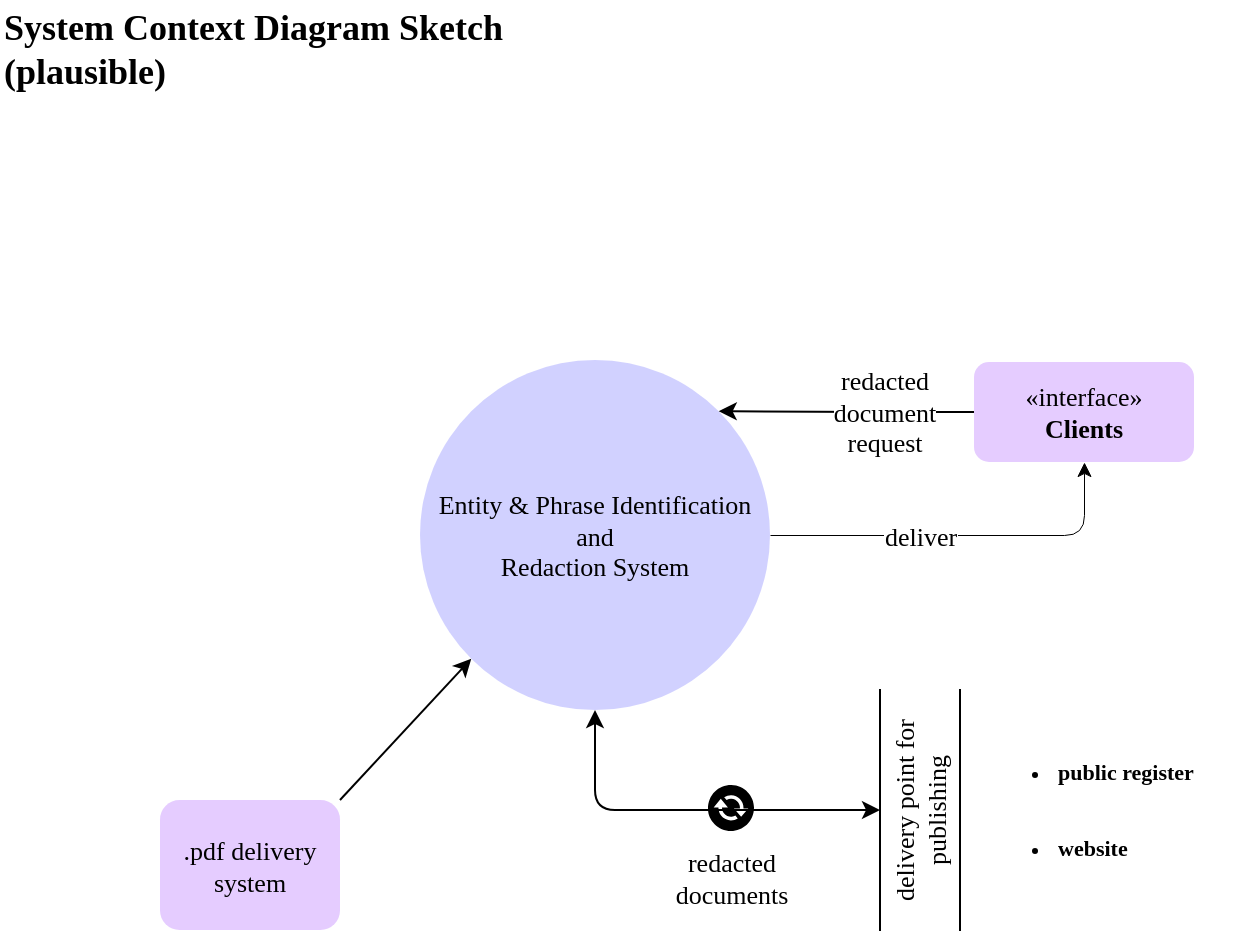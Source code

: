<mxfile version="22.1.2" type="device" pages="4">
  <diagram id="KTF9QBrRctu0VxLxz5ek" name="context">
    <mxGraphModel dx="1098" dy="699" grid="1" gridSize="10" guides="1" tooltips="1" connect="1" arrows="1" fold="1" page="1" pageScale="1" pageWidth="827" pageHeight="1169" math="0" shadow="0">
      <root>
        <mxCell id="0" />
        <mxCell id="1" parent="0" />
        <mxCell id="zKZKzI_gEkbjiFkiiNMI-8" style="edgeStyle=orthogonalEdgeStyle;rounded=1;orthogonalLoop=1;jettySize=auto;html=1;entryX=0.5;entryY=1;entryDx=0;entryDy=0;strokeWidth=0.5;fontFamily=EB Garamond;fontSize=13;" parent="1" source="zKZKzI_gEkbjiFkiiNMI-1" target="zKZKzI_gEkbjiFkiiNMI-3" edge="1">
          <mxGeometry relative="1" as="geometry" />
        </mxCell>
        <mxCell id="zKZKzI_gEkbjiFkiiNMI-12" value="deliver" style="edgeLabel;html=1;align=center;verticalAlign=middle;resizable=0;points=[];fontFamily=EB Garamond;fontSize=13;" parent="zKZKzI_gEkbjiFkiiNMI-8" vertex="1" connectable="0">
          <mxGeometry x="-0.225" y="1" relative="1" as="geometry">
            <mxPoint y="1" as="offset" />
          </mxGeometry>
        </mxCell>
        <mxCell id="zKZKzI_gEkbjiFkiiNMI-17" style="edgeStyle=orthogonalEdgeStyle;rounded=1;orthogonalLoop=1;jettySize=auto;html=1;entryX=0.5;entryY=1;entryDx=0;entryDy=0;exitX=0.5;exitY=1;exitDx=0;exitDy=0;startArrow=classic;startFill=1;fontFamily=EB Garamond;fontSize=13;" parent="1" source="zKZKzI_gEkbjiFkiiNMI-1" target="zKZKzI_gEkbjiFkiiNMI-16" edge="1">
          <mxGeometry relative="1" as="geometry">
            <Array as="points">
              <mxPoint x="378" y="445" />
            </Array>
          </mxGeometry>
        </mxCell>
        <mxCell id="zKZKzI_gEkbjiFkiiNMI-1" value="Entity &amp; Phrase Identification and&#xa; Redaction System" style="ellipse;aspect=fixed;strokeWidth=2;whiteSpace=wrap;fontFamily=EB Garamond;fontSize=13;labelBackgroundColor=none;fillColor=#6666FF;opacity=30;strokeColor=none;" parent="1" vertex="1">
          <mxGeometry x="290" y="220" width="175" height="175" as="geometry" />
        </mxCell>
        <mxCell id="zKZKzI_gEkbjiFkiiNMI-10" style="rounded=0;orthogonalLoop=1;jettySize=auto;html=1;entryX=0;entryY=1;entryDx=0;entryDy=0;exitX=1;exitY=0;exitDx=0;exitDy=0;fontFamily=EB Garamond;fontSize=13;" parent="1" source="zKZKzI_gEkbjiFkiiNMI-2" target="zKZKzI_gEkbjiFkiiNMI-1" edge="1">
          <mxGeometry relative="1" as="geometry" />
        </mxCell>
        <mxCell id="zKZKzI_gEkbjiFkiiNMI-2" value=".pdf delivery system" style="rounded=1;whiteSpace=wrap;html=1;fontFamily=EB Garamond;fontSize=13;fillColor=#7F00FF;opacity=20;strokeColor=none;" parent="1" vertex="1">
          <mxGeometry x="160" y="440" width="90" height="65" as="geometry" />
        </mxCell>
        <mxCell id="zKZKzI_gEkbjiFkiiNMI-9" style="edgeStyle=orthogonalEdgeStyle;rounded=0;orthogonalLoop=1;jettySize=auto;html=1;entryX=1;entryY=0;entryDx=0;entryDy=0;exitX=0;exitY=0.5;exitDx=0;exitDy=0;fontFamily=EB Garamond;fontSize=13;" parent="1" source="zKZKzI_gEkbjiFkiiNMI-3" target="zKZKzI_gEkbjiFkiiNMI-1" edge="1">
          <mxGeometry relative="1" as="geometry" />
        </mxCell>
        <mxCell id="zKZKzI_gEkbjiFkiiNMI-11" value="redacted&lt;br style=&quot;font-size: 13px;&quot;&gt;document &lt;br style=&quot;font-size: 13px;&quot;&gt;request" style="edgeLabel;html=1;align=center;verticalAlign=middle;resizable=0;points=[];fontFamily=EB Garamond;fontSize=13;" parent="zKZKzI_gEkbjiFkiiNMI-9" vertex="1" connectable="0">
          <mxGeometry x="-0.203" relative="1" as="geometry">
            <mxPoint x="6" as="offset" />
          </mxGeometry>
        </mxCell>
        <mxCell id="zKZKzI_gEkbjiFkiiNMI-3" value="«interface»&lt;br style=&quot;font-size: 13px;&quot;&gt;&lt;b style=&quot;font-size: 13px;&quot;&gt;Clients&lt;/b&gt;" style="html=1;whiteSpace=wrap;rounded=1;fontFamily=EB Garamond;fontSize=13;fillColor=#7F00FF;opacity=20;strokeColor=none;" parent="1" vertex="1">
          <mxGeometry x="567" y="221" width="110" height="50" as="geometry" />
        </mxCell>
        <mxCell id="zKZKzI_gEkbjiFkiiNMI-16" value="delivery point for publishing" style="shape=partialRectangle;whiteSpace=wrap;html=1;left=0;right=0;fillColor=none;direction=south;horizontal=0;fontFamily=EB Garamond;fontSize=13;" parent="1" vertex="1">
          <mxGeometry x="520" y="385" width="40" height="120" as="geometry" />
        </mxCell>
        <mxCell id="zKZKzI_gEkbjiFkiiNMI-19" value="" style="sketch=0;pointerEvents=1;shadow=0;dashed=0;html=1;strokeColor=none;fillColor=#000000;labelPosition=center;verticalLabelPosition=bottom;verticalAlign=top;outlineConnect=0;align=center;shape=mxgraph.office.communications.exchange_active_sync;rotation=0;fontFamily=EB Garamond;fontSize=13;" parent="1" vertex="1">
          <mxGeometry x="434" y="432.5" width="23" height="23" as="geometry" />
        </mxCell>
        <mxCell id="zKZKzI_gEkbjiFkiiNMI-23" value="redacted&lt;br style=&quot;font-size: 13px;&quot;&gt;documents" style="text;html=1;strokeColor=none;fillColor=none;align=center;verticalAlign=middle;whiteSpace=wrap;rounded=0;fontFamily=EB Garamond;fontSize=13;" parent="1" vertex="1">
          <mxGeometry x="415.5" y="464" width="60" height="30" as="geometry" />
        </mxCell>
        <mxCell id="zKZKzI_gEkbjiFkiiNMI-24" value="&lt;ul&gt;&lt;li&gt;public register&lt;/li&gt;&lt;/ul&gt;" style="text;html=1;strokeColor=none;fillColor=none;align=left;verticalAlign=middle;whiteSpace=wrap;rounded=0;fontSize=11;fontFamily=EB Garamond;fontStyle=1;rotation=0;" parent="1" vertex="1">
          <mxGeometry x="567" y="411" width="135" height="30" as="geometry" />
        </mxCell>
        <mxCell id="zKZKzI_gEkbjiFkiiNMI-25" value="&lt;ul&gt;&lt;li&gt;website&lt;/li&gt;&lt;/ul&gt;" style="text;html=1;strokeColor=none;fillColor=none;align=left;verticalAlign=middle;whiteSpace=wrap;rounded=0;fontSize=11;fontFamily=EB Garamond;fontStyle=1;rotation=0;" parent="1" vertex="1">
          <mxGeometry x="567" y="453" width="135" height="21" as="geometry" />
        </mxCell>
        <mxCell id="RBgD9KUFgBi_9p50HB7M-1" value="System Context Diagram Sketch (plausible)" style="text;html=1;strokeColor=none;fillColor=none;align=left;verticalAlign=middle;whiteSpace=wrap;rounded=0;fontFamily=Palatino;fontSource=https%3A%2F%2Ffonts.googleapis.com%2Fcss%3Ffamily%3DPalatino;fontSize=18;fontStyle=1" parent="1" vertex="1">
          <mxGeometry x="80" y="40" width="280" height="50" as="geometry" />
        </mxCell>
      </root>
    </mxGraphModel>
  </diagram>
  <diagram name="deployment goal: operations" id="rUDSr9jZOlhnyCmVF_k-">
    <mxGraphModel dx="2196" dy="1398" grid="1" gridSize="10" guides="1" tooltips="1" connect="1" arrows="1" fold="1" page="1" pageScale="1" pageWidth="827" pageHeight="1169" math="0" shadow="0">
      <root>
        <mxCell id="0" />
        <mxCell id="1" parent="0" />
        <mxCell id="WBhWy_cotAbR0cL8tBvL-1" value="scan bucket" style="rounded=1;absoluteArcSize=1;arcSize=14;whiteSpace=wrap;strokeWidth=2;strokeColor=#7F00FF;opacity=70;fontFamily=Asap;fontSource=https%3A%2F%2Ffonts.googleapis.com%2Fcss%3Ffamily%3DAsap;" parent="1" vertex="1">
          <mxGeometry x="303" y="218" width="101" height="34" as="geometry" />
        </mxCell>
        <mxCell id="WBhWy_cotAbR0cL8tBvL-2" value="identify &amp; redact" style="rounded=1;absoluteArcSize=1;arcSize=14;whiteSpace=wrap;strokeWidth=2;strokeColor=#7F00FF;opacity=70;fontFamily=Asap;fontSource=https%3A%2F%2Ffonts.googleapis.com%2Fcss%3Ffamily%3DAsap;" parent="1" vertex="1">
          <mxGeometry x="284" y="312" width="139" height="34" as="geometry" />
        </mxCell>
        <mxCell id="WBhWy_cotAbR0cL8tBvL-3" value="notify Success" style="rounded=1;absoluteArcSize=1;arcSize=14;whiteSpace=wrap;strokeWidth=2;strokeColor=#7F00FF;opacity=70;fontFamily=Asap;fontSource=https%3A%2F%2Ffonts.googleapis.com%2Fcss%3Ffamily%3DAsap;" parent="1" vertex="1">
          <mxGeometry x="219" y="405" width="116" height="34" as="geometry" />
        </mxCell>
        <mxCell id="WBhWy_cotAbR0cL8tBvL-4" value="notify Failure" style="rounded=1;absoluteArcSize=1;arcSize=14;whiteSpace=wrap;strokeWidth=2;strokeColor=#7F00FF;opacity=70;fontFamily=Asap;fontSource=https%3A%2F%2Ffonts.googleapis.com%2Fcss%3Ffamily%3DAsap;" parent="1" vertex="1">
          <mxGeometry x="442" y="405" width="112" height="34" as="geometry" />
        </mxCell>
        <mxCell id="WBhWy_cotAbR0cL8tBvL-6" value="" style="ellipse;shape=endState;fillColor=strokeColor;strokeColor=#7F00FF;opacity=70;fontFamily=Asap;fontSource=https%3A%2F%2Ffonts.googleapis.com%2Fcss%3Ffamily%3DAsap;" parent="1" vertex="1">
          <mxGeometry x="352" y="489" width="14" height="14" as="geometry" />
        </mxCell>
        <mxCell id="WBhWy_cotAbR0cL8tBvL-7" value="" style="curved=1;startArrow=none;;entryX=0.502;entryY=0;rounded=0;strokeColor=#7F00FF;opacity=70;fontFamily=Asap;fontSource=https%3A%2F%2Ffonts.googleapis.com%2Fcss%3Ffamily%3DAsap;" parent="1" source="WBhWy_cotAbR0cL8tBvL-15" target="WBhWy_cotAbR0cL8tBvL-1" edge="1">
          <mxGeometry relative="1" as="geometry">
            <Array as="points" />
            <mxPoint x="354" y="168" as="sourcePoint" />
          </mxGeometry>
        </mxCell>
        <mxCell id="WBhWy_cotAbR0cL8tBvL-8" value="" style="curved=1;startArrow=none;;exitX=0.502;exitY=1;entryX=0.502;entryY=0;rounded=0;strokeColor=#7F00FF;opacity=70;fontFamily=Asap;fontSource=https%3A%2F%2Ffonts.googleapis.com%2Fcss%3Ffamily%3DAsap;" parent="1" source="WBhWy_cotAbR0cL8tBvL-1" target="WBhWy_cotAbR0cL8tBvL-2" edge="1">
          <mxGeometry relative="1" as="geometry">
            <Array as="points" />
          </mxGeometry>
        </mxCell>
        <mxCell id="WBhWy_cotAbR0cL8tBvL-16" value="raw&lt;br&gt;documents" style="edgeLabel;html=1;align=center;verticalAlign=middle;resizable=0;points=[];fontFamily=Asap;fontSource=https%3A%2F%2Ffonts.googleapis.com%2Fcss%3Ffamily%3DAsap;" parent="WBhWy_cotAbR0cL8tBvL-8" vertex="1" connectable="0">
          <mxGeometry x="-0.16" relative="1" as="geometry">
            <mxPoint as="offset" />
          </mxGeometry>
        </mxCell>
        <mxCell id="WBhWy_cotAbR0cL8tBvL-9" value="empty bucket" style="curved=1;startArrow=none;;exitX=0.004;exitY=0.904;entryX=0.278;entryY=0;rounded=0;strokeColor=#7F00FF;opacity=70;fontFamily=Asap;fontSource=https%3A%2F%2Ffonts.googleapis.com%2Fcss%3Ffamily%3DAsap;" parent="1" source="WBhWy_cotAbR0cL8tBvL-1" target="WBhWy_cotAbR0cL8tBvL-3" edge="1">
          <mxGeometry relative="1" as="geometry">
            <Array as="points">
              <mxPoint x="200" y="277" />
              <mxPoint x="200" y="371" />
            </Array>
          </mxGeometry>
        </mxCell>
        <mxCell id="WBhWy_cotAbR0cL8tBvL-10" value="catch" style="curved=1;startArrow=none;;exitX=1.0;exitY=1;entryX=0.44;entryY=0;rounded=0;strokeColor=#7F00FF;opacity=70;fontFamily=Asap;fontSource=https%3A%2F%2Ffonts.googleapis.com%2Fcss%3Ffamily%3DAsap;" parent="1" source="WBhWy_cotAbR0cL8tBvL-1" target="WBhWy_cotAbR0cL8tBvL-4" edge="1">
          <mxGeometry relative="1" as="geometry">
            <Array as="points">
              <mxPoint x="478" y="277" />
              <mxPoint x="478" y="371" />
            </Array>
          </mxGeometry>
        </mxCell>
        <mxCell id="WBhWy_cotAbR0cL8tBvL-11" value="catch" style="curved=1;startArrow=none;;exitX=0.891;exitY=1;entryX=0.558;entryY=0;rounded=0;strokeColor=#7F00FF;opacity=70;fontFamily=Asap;fontSource=https%3A%2F%2Ffonts.googleapis.com%2Fcss%3Ffamily%3DAsap;" parent="1" source="WBhWy_cotAbR0cL8tBvL-2" target="WBhWy_cotAbR0cL8tBvL-4" edge="1">
          <mxGeometry relative="1" as="geometry">
            <Array as="points">
              <mxPoint x="518" y="371" />
            </Array>
          </mxGeometry>
        </mxCell>
        <mxCell id="WBhWy_cotAbR0cL8tBvL-12" value="" style="curved=1;startArrow=none;;exitX=0.502;exitY=1;entryX=0.717;entryY=0;rounded=0;strokeColor=#7F00FF;opacity=70;fontFamily=Asap;fontSource=https%3A%2F%2Ffonts.googleapis.com%2Fcss%3Ffamily%3DAsap;" parent="1" source="WBhWy_cotAbR0cL8tBvL-2" target="WBhWy_cotAbR0cL8tBvL-3" edge="1">
          <mxGeometry relative="1" as="geometry">
            <Array as="points">
              <mxPoint x="354" y="371" />
            </Array>
          </mxGeometry>
        </mxCell>
        <mxCell id="WBhWy_cotAbR0cL8tBvL-13" value="" style="curved=1;startArrow=none;;exitX=0.497;exitY=1;entryX=-0.016;entryY=0.305;rounded=0;strokeColor=#7F00FF;opacity=70;fontFamily=Asap;fontSource=https%3A%2F%2Ffonts.googleapis.com%2Fcss%3Ffamily%3DAsap;" parent="1" source="WBhWy_cotAbR0cL8tBvL-3" target="WBhWy_cotAbR0cL8tBvL-6" edge="1">
          <mxGeometry relative="1" as="geometry">
            <Array as="points">
              <mxPoint x="277" y="464" />
            </Array>
          </mxGeometry>
        </mxCell>
        <mxCell id="WBhWy_cotAbR0cL8tBvL-14" value="" style="curved=1;startArrow=none;;exitX=0.499;exitY=1;entryX=0.984;entryY=0.385;rounded=0;strokeColor=#7F00FF;opacity=70;fontFamily=Asap;fontSource=https%3A%2F%2Ffonts.googleapis.com%2Fcss%3Ffamily%3DAsap;" parent="1" source="WBhWy_cotAbR0cL8tBvL-4" target="WBhWy_cotAbR0cL8tBvL-6" edge="1">
          <mxGeometry relative="1" as="geometry">
            <Array as="points">
              <mxPoint x="498" y="464" />
            </Array>
          </mxGeometry>
        </mxCell>
        <mxCell id="WBhWy_cotAbR0cL8tBvL-15" value="" style="sketch=0;points=[[0,0,0],[0.25,0,0],[0.5,0,0],[0.75,0,0],[1,0,0],[0,1,0],[0.25,1,0],[0.5,1,0],[0.75,1,0],[1,1,0],[0,0.25,0],[0,0.5,0],[0,0.75,0],[1,0.25,0],[1,0.5,0],[1,0.75,0]];outlineConnect=0;fontColor=#232F3E;fillColor=#7F00FF;strokeColor=#FFFFFF;dashed=0;verticalLabelPosition=bottom;verticalAlign=top;align=center;html=1;fontSize=12;fontStyle=0;aspect=fixed;shape=mxgraph.aws4.resourceIcon;resIcon=mxgraph.aws4.eventbridge;rotation=0;opacity=70;fontFamily=Asap;fontSource=https%3A%2F%2Ffonts.googleapis.com%2Fcss%3Ffamily%3DAsap;" parent="1" vertex="1">
          <mxGeometry x="336" y="130" width="35" height="35" as="geometry" />
        </mxCell>
        <mxCell id="WBhWy_cotAbR0cL8tBvL-17" value="start" style="rounded=1;absoluteArcSize=1;arcSize=14;whiteSpace=wrap;strokeWidth=2;fillColor=#000000;strokeColor=none;opacity=85;fontColor=#FFFFFF;fontFamily=Asap;fontSource=https%3A%2F%2Ffonts.googleapis.com%2Fcss%3Ffamily%3DAsap;" parent="1" vertex="1">
          <mxGeometry x="130" y="706" width="49" height="34" as="geometry" />
        </mxCell>
        <mxCell id="WBhWy_cotAbR0cL8tBvL-18" value="identify &amp; redact" style="rounded=1;absoluteArcSize=1;arcSize=14;whiteSpace=wrap;strokeWidth=2;strokeColor=none;fillColor=#000000;opacity=85;fontColor=#FFFFFF;rotation=0;fontFamily=Asap;fontSource=https%3A%2F%2Ffonts.googleapis.com%2Fcss%3Ffamily%3DAsap;" parent="1" vertex="1">
          <mxGeometry x="318" y="656" width="75" height="40" as="geometry" />
        </mxCell>
        <mxCell id="WBhWy_cotAbR0cL8tBvL-23" value="raw&#xa;documents" style="curved=1;startArrow=none;endArrow=block;exitX=1.009;exitY=0.091;entryX=0.006;entryY=0.5;rounded=0;strokeColor=#000000;fontFamily=Asap;fontSource=https%3A%2F%2Ffonts.googleapis.com%2Fcss%3Ffamily%3DAsap;" parent="1" source="WBhWy_cotAbR0cL8tBvL-17" target="WBhWy_cotAbR0cL8tBvL-18" edge="1">
          <mxGeometry relative="1" as="geometry">
            <Array as="points">
              <mxPoint x="244" y="673" />
            </Array>
          </mxGeometry>
        </mxCell>
        <mxCell id="WBhWy_cotAbR0cL8tBvL-24" value="raw&#xa;documents" style="curved=1;startArrow=none;endArrow=block;exitX=1.009;exitY=0.909;entryX=-0.003;entryY=0.5;rounded=0;strokeColor=#000000;fontFamily=Asap;fontSource=https%3A%2F%2Ffonts.googleapis.com%2Fcss%3Ffamily%3DAsap;" parent="1" source="WBhWy_cotAbR0cL8tBvL-17" edge="1">
          <mxGeometry relative="1" as="geometry">
            <Array as="points">
              <mxPoint x="244" y="773" />
            </Array>
            <mxPoint x="308" y="773" as="targetPoint" />
          </mxGeometry>
        </mxCell>
        <mxCell id="WBhWy_cotAbR0cL8tBvL-25" value="scores" style="curved=1;startArrow=none;endArrow=block;exitX=0.961;exitY=0;rounded=0;strokeColor=#000000;fontFamily=Asap;fontSource=https%3A%2F%2Ffonts.googleapis.com%2Fcss%3Ffamily%3DAsap;" parent="1" source="WBhWy_cotAbR0cL8tBvL-18" edge="1" target="WBhWy_cotAbR0cL8tBvL-30">
          <mxGeometry x="-0.035" y="-6" relative="1" as="geometry">
            <Array as="points">
              <mxPoint x="420" y="640" />
              <mxPoint x="451" y="623" />
            </Array>
            <mxPoint x="501" y="623" as="targetPoint" />
            <mxPoint as="offset" />
          </mxGeometry>
        </mxCell>
        <mxCell id="WBhWy_cotAbR0cL8tBvL-26" value="" style="curved=1;startArrow=none;endArrow=block;exitX=0.961;exitY=1;rounded=0;strokeColor=#000000;fontFamily=Asap;fontSource=https%3A%2F%2Ffonts.googleapis.com%2Fcss%3Ffamily%3DAsap;" parent="1" source="WBhWy_cotAbR0cL8tBvL-18" target="WBhWy_cotAbR0cL8tBvL-30" edge="1">
          <mxGeometry relative="1" as="geometry">
            <Array as="points">
              <mxPoint x="451" y="723" />
            </Array>
            <mxPoint x="480" y="724" as="targetPoint" />
          </mxGeometry>
        </mxCell>
        <mxCell id="H8vBxAa7485W7KMSUG5W-1" value="redacted &lt;br&gt;documents" style="edgeLabel;html=1;align=center;verticalAlign=middle;resizable=0;points=[];fontFamily=Asap;fontSource=https%3A%2F%2Ffonts.googleapis.com%2Fcss%3Ffamily%3DAsap;" vertex="1" connectable="0" parent="WBhWy_cotAbR0cL8tBvL-26">
          <mxGeometry x="0.235" y="10" relative="1" as="geometry">
            <mxPoint x="-10" y="2" as="offset" />
          </mxGeometry>
        </mxCell>
        <mxCell id="WBhWy_cotAbR0cL8tBvL-28" value="raw documents &lt;br&gt;bucket" style="sketch=0;outlineConnect=0;fontColor=#232F3E;gradientColor=none;fillColor=#000000;strokeColor=none;dashed=0;verticalLabelPosition=bottom;verticalAlign=top;align=center;html=1;fontSize=12;fontStyle=0;aspect=fixed;pointerEvents=1;shape=mxgraph.aws4.bucket_with_objects;opacity=75;rotation=0;fontFamily=Asap;fontSource=https%3A%2F%2Ffonts.googleapis.com%2Fcss%3Ffamily%3DAsap;" parent="1" vertex="1">
          <mxGeometry x="312" y="750" width="37.5" height="39" as="geometry" />
        </mxCell>
        <mxCell id="WBhWy_cotAbR0cL8tBvL-30" value="redacted documents, &lt;br&gt;scores" style="sketch=0;outlineConnect=0;fontColor=#232F3E;gradientColor=none;fillColor=#000000;strokeColor=none;dashed=0;verticalLabelPosition=middle;verticalAlign=middle;align=left;html=1;fontSize=12;fontStyle=0;aspect=fixed;pointerEvents=1;shape=mxgraph.aws4.bucket_with_objects;opacity=75;rotation=0;labelPosition=right;fontFamily=Asap;fontSource=https%3A%2F%2Ffonts.googleapis.com%2Fcss%3Ffamily%3DAsap;" parent="1" vertex="1">
          <mxGeometry x="512" y="632" width="37.5" height="39" as="geometry" />
        </mxCell>
        <mxCell id="5onwCpueP8UaAHel2E1B-1" value="identify &amp; redact module" style="rounded=1;absoluteArcSize=1;arcSize=14;whiteSpace=wrap;strokeWidth=2;strokeColor=none;opacity=70;fontStyle=1;fontFamily=Asap;fontSource=https%3A%2F%2Ffonts.googleapis.com%2Fcss%3Ffamily%3DAsap;" parent="1" vertex="1">
          <mxGeometry x="120" y="602.5" width="130" height="34" as="geometry" />
        </mxCell>
      </root>
    </mxGraphModel>
  </diagram>
  <diagram id="tJFZrJoiMFNOQ3AnL5O-" name="deployment goal: users">
    <mxGraphModel dx="1098" dy="699" grid="1" gridSize="10" guides="1" tooltips="1" connect="1" arrows="1" fold="1" page="1" pageScale="1" pageWidth="1169" pageHeight="827" math="0" shadow="0">
      <root>
        <mxCell id="0" />
        <mxCell id="1" parent="0" />
        <mxCell id="cQC_K45H2YPlRHVKZdM6-1" value="" style="ellipse;whiteSpace=wrap;html=1;aspect=fixed;fillColor=#990000;strokeColor=#990000;rotation=0;fontFamily=Asap;fontSource=https%3A%2F%2Ffonts.googleapis.com%2Fcss%3Ffamily%3DAsap;" vertex="1" parent="1">
          <mxGeometry x="120" y="197" width="25" height="25" as="geometry" />
        </mxCell>
        <mxCell id="cQC_K45H2YPlRHVKZdM6-7" style="edgeStyle=orthogonalEdgeStyle;rounded=0;orthogonalLoop=1;jettySize=auto;html=1;fontFamily=Asap;fontSource=https%3A%2F%2Ffonts.googleapis.com%2Fcss%3Ffamily%3DAsap;" edge="1" parent="1" source="cQC_K45H2YPlRHVKZdM6-2" target="cQC_K45H2YPlRHVKZdM6-3">
          <mxGeometry relative="1" as="geometry" />
        </mxCell>
        <mxCell id="cQC_K45H2YPlRHVKZdM6-2" value="request a redacted document" style="html=1;dashed=0;whiteSpace=wrap;shape=mxgraph.dfd.start;fillColor=#003366;strokeColor=none;fontColor=#FFFFFF;fontFamily=Asap;fontSize=11;fontStyle=0;opacity=90;fontSource=https%3A%2F%2Ffonts.googleapis.com%2Fcss%3Ffamily%3DAsap;" vertex="1" parent="1">
          <mxGeometry x="213" y="186.35" width="110" height="46.3" as="geometry" />
        </mxCell>
        <mxCell id="cQC_K45H2YPlRHVKZdM6-3" value="exists" style="shape=rhombus;html=1;dashed=0;whiteSpace=wrap;perimeter=rhombusPerimeter;fontFamily=Asap;fontSource=https%3A%2F%2Ffonts.googleapis.com%2Fcss%3Ffamily%3DAsap;fontSize=10;fillColor=#007FFF;strokeColor=none;rounded=1;opacity=70;fontColor=#1A1A1A;fontStyle=0" vertex="1" parent="1">
          <mxGeometry x="384" y="184.5" width="60" height="50" as="geometry" />
        </mxCell>
        <mxCell id="cQC_K45H2YPlRHVKZdM6-12" style="edgeStyle=orthogonalEdgeStyle;rounded=0;orthogonalLoop=1;jettySize=auto;html=1;entryX=0.5;entryY=0;entryDx=0;entryDy=0;fontFamily=Asap;fontSource=https%3A%2F%2Ffonts.googleapis.com%2Fcss%3Ffamily%3DAsap;" edge="1" parent="1" source="cQC_K45H2YPlRHVKZdM6-4" target="cQC_K45H2YPlRHVKZdM6-10">
          <mxGeometry relative="1" as="geometry" />
        </mxCell>
        <mxCell id="cQC_K45H2YPlRHVKZdM6-4" value="view" style="html=1;dashed=0;whiteSpace=wrap;shape=mxgraph.dfd.start;fillColor=#003366;strokeColor=none;fontColor=#FFFFFF;fontFamily=Asap;fontSize=11;fontStyle=0;opacity=90;fontSource=https%3A%2F%2Ffonts.googleapis.com%2Fcss%3Ffamily%3DAsap;" vertex="1" parent="1">
          <mxGeometry x="520" y="186.35" width="110" height="46.3" as="geometry" />
        </mxCell>
        <mxCell id="cQC_K45H2YPlRHVKZdM6-5" style="edgeStyle=orthogonalEdgeStyle;rounded=1;orthogonalLoop=1;jettySize=auto;html=1;entryX=0.5;entryY=0.5;entryDx=0;entryDy=23.15;entryPerimeter=0;exitX=0.5;exitY=1;exitDx=0;exitDy=0;fontFamily=Asap;fontSource=https%3A%2F%2Ffonts.googleapis.com%2Fcss%3Ffamily%3DAsap;" edge="1" parent="1" source="cQC_K45H2YPlRHVKZdM6-3" target="cQC_K45H2YPlRHVKZdM6-2">
          <mxGeometry relative="1" as="geometry">
            <Array as="points">
              <mxPoint x="414" y="270" />
              <mxPoint x="268" y="270" />
            </Array>
          </mxGeometry>
        </mxCell>
        <mxCell id="cQC_K45H2YPlRHVKZdM6-9" value="NO" style="edgeLabel;html=1;align=center;verticalAlign=middle;resizable=0;points=[];spacingBottom=5;fontFamily=Asap;fontSource=https%3A%2F%2Ffonts.googleapis.com%2Fcss%3Ffamily%3DAsap;" vertex="1" connectable="0" parent="cQC_K45H2YPlRHVKZdM6-5">
          <mxGeometry x="0.028" y="2" relative="1" as="geometry">
            <mxPoint as="offset" />
          </mxGeometry>
        </mxCell>
        <mxCell id="cQC_K45H2YPlRHVKZdM6-6" style="edgeStyle=orthogonalEdgeStyle;rounded=0;orthogonalLoop=1;jettySize=auto;html=1;entryX=0;entryY=0.5;entryDx=0;entryDy=0;entryPerimeter=0;fontFamily=Asap;fontSource=https%3A%2F%2Ffonts.googleapis.com%2Fcss%3Ffamily%3DAsap;" edge="1" parent="1" source="cQC_K45H2YPlRHVKZdM6-1" target="cQC_K45H2YPlRHVKZdM6-2">
          <mxGeometry relative="1" as="geometry" />
        </mxCell>
        <mxCell id="cQC_K45H2YPlRHVKZdM6-8" style="edgeStyle=orthogonalEdgeStyle;rounded=0;orthogonalLoop=1;jettySize=auto;html=1;entryX=0;entryY=0.5;entryDx=0;entryDy=0;entryPerimeter=0;fontFamily=Asap;fontSource=https%3A%2F%2Ffonts.googleapis.com%2Fcss%3Ffamily%3DAsap;" edge="1" parent="1" source="cQC_K45H2YPlRHVKZdM6-3" target="cQC_K45H2YPlRHVKZdM6-4">
          <mxGeometry relative="1" as="geometry" />
        </mxCell>
        <mxCell id="cQC_K45H2YPlRHVKZdM6-15" style="edgeStyle=orthogonalEdgeStyle;rounded=1;orthogonalLoop=1;jettySize=auto;html=1;entryX=0.5;entryY=0;entryDx=0;entryDy=0;fontFamily=Asap;fontSource=https%3A%2F%2Ffonts.googleapis.com%2Fcss%3Ffamily%3DAsap;" edge="1" parent="1" source="cQC_K45H2YPlRHVKZdM6-10" target="cQC_K45H2YPlRHVKZdM6-14">
          <mxGeometry relative="1" as="geometry" />
        </mxCell>
        <mxCell id="cQC_K45H2YPlRHVKZdM6-16" value="NO" style="edgeLabel;html=1;align=center;verticalAlign=middle;resizable=0;points=[];fontFamily=Asap;fontSource=https%3A%2F%2Ffonts.googleapis.com%2Fcss%3Ffamily%3DAsap;" vertex="1" connectable="0" parent="cQC_K45H2YPlRHVKZdM6-15">
          <mxGeometry x="-0.161" y="1" relative="1" as="geometry">
            <mxPoint as="offset" />
          </mxGeometry>
        </mxCell>
        <mxCell id="cQC_K45H2YPlRHVKZdM6-10" value="missed entities" style="shape=rhombus;html=1;dashed=0;whiteSpace=wrap;perimeter=rhombusPerimeter;fontFamily=Asap;fontSource=https%3A%2F%2Ffonts.googleapis.com%2Fcss%3Ffamily%3DAsap;fontSize=10;fillColor=#007FFF;strokeColor=none;rounded=1;opacity=70;fontColor=#1A1A1A;fontStyle=0" vertex="1" parent="1">
          <mxGeometry x="545" y="280" width="60" height="50" as="geometry" />
        </mxCell>
        <mxCell id="cQC_K45H2YPlRHVKZdM6-19" style="edgeStyle=orthogonalEdgeStyle;rounded=0;orthogonalLoop=1;jettySize=auto;html=1;entryX=0;entryY=0.5;entryDx=0;entryDy=0;fontFamily=Asap;fontSource=https%3A%2F%2Ffonts.googleapis.com%2Fcss%3Ffamily%3DAsap;" edge="1" parent="1" source="cQC_K45H2YPlRHVKZdM6-11" target="cQC_K45H2YPlRHVKZdM6-14">
          <mxGeometry relative="1" as="geometry" />
        </mxCell>
        <mxCell id="cQC_K45H2YPlRHVKZdM6-26" style="edgeStyle=orthogonalEdgeStyle;rounded=0;orthogonalLoop=1;jettySize=auto;html=1;entryX=1;entryY=0.5;entryDx=0;entryDy=0;fontFamily=Asap;fontSource=https%3A%2F%2Ffonts.googleapis.com%2Fcss%3Ffamily%3DAsap;" edge="1" parent="1" source="cQC_K45H2YPlRHVKZdM6-11" target="cQC_K45H2YPlRHVKZdM6-25">
          <mxGeometry relative="1" as="geometry" />
        </mxCell>
        <mxCell id="cQC_K45H2YPlRHVKZdM6-11" value="annotate missed enities" style="html=1;dashed=0;whiteSpace=wrap;shape=mxgraph.dfd.start;fillColor=#003366;strokeColor=none;fontColor=#FFFFFF;fontFamily=Asap;fontSize=11;fontStyle=0;opacity=90;fontSource=https%3A%2F%2Ffonts.googleapis.com%2Fcss%3Ffamily%3DAsap;" vertex="1" parent="1">
          <mxGeometry x="356" y="400" width="110" height="46.3" as="geometry" />
        </mxCell>
        <mxCell id="cQC_K45H2YPlRHVKZdM6-13" value="download" style="html=1;dashed=0;whiteSpace=wrap;shape=mxgraph.dfd.start;fillColor=#003366;strokeColor=none;fontColor=#FFFFFF;fontFamily=Asap;fontSize=11;fontStyle=0;opacity=90;fontSource=https%3A%2F%2Ffonts.googleapis.com%2Fcss%3Ffamily%3DAsap;" vertex="1" parent="1">
          <mxGeometry x="693" y="399.85" width="110" height="46.3" as="geometry" />
        </mxCell>
        <mxCell id="cQC_K45H2YPlRHVKZdM6-23" style="edgeStyle=orthogonalEdgeStyle;rounded=0;orthogonalLoop=1;jettySize=auto;html=1;entryX=0.5;entryY=0;entryDx=0;entryDy=0;fontFamily=Asap;fontSource=https%3A%2F%2Ffonts.googleapis.com%2Fcss%3Ffamily%3DAsap;" edge="1" parent="1" source="cQC_K45H2YPlRHVKZdM6-14" target="cQC_K45H2YPlRHVKZdM6-20">
          <mxGeometry relative="1" as="geometry" />
        </mxCell>
        <mxCell id="cQC_K45H2YPlRHVKZdM6-24" value="NO" style="edgeLabel;html=1;align=center;verticalAlign=middle;resizable=0;points=[];fontFamily=Asap;fontSource=https%3A%2F%2Ffonts.googleapis.com%2Fcss%3Ffamily%3DAsap;" vertex="1" connectable="0" parent="cQC_K45H2YPlRHVKZdM6-23">
          <mxGeometry x="-0.043" relative="1" as="geometry">
            <mxPoint as="offset" />
          </mxGeometry>
        </mxCell>
        <mxCell id="cQC_K45H2YPlRHVKZdM6-14" value="download" style="shape=rhombus;html=1;dashed=0;whiteSpace=wrap;perimeter=rhombusPerimeter;fontFamily=Asap;fontSource=https%3A%2F%2Ffonts.googleapis.com%2Fcss%3Ffamily%3DAsap;fontSize=10;fillColor=#007FFF;strokeColor=none;rounded=1;opacity=70;fontColor=#1A1A1A;fontStyle=0" vertex="1" parent="1">
          <mxGeometry x="545" y="398" width="60" height="50" as="geometry" />
        </mxCell>
        <mxCell id="cQC_K45H2YPlRHVKZdM6-17" style="edgeStyle=orthogonalEdgeStyle;rounded=1;orthogonalLoop=1;jettySize=auto;html=1;entryX=0.5;entryY=0.5;entryDx=0;entryDy=-23.15;entryPerimeter=0;fontFamily=Asap;fontSource=https%3A%2F%2Ffonts.googleapis.com%2Fcss%3Ffamily%3DAsap;" edge="1" parent="1" source="cQC_K45H2YPlRHVKZdM6-10" target="cQC_K45H2YPlRHVKZdM6-11">
          <mxGeometry relative="1" as="geometry" />
        </mxCell>
        <mxCell id="cQC_K45H2YPlRHVKZdM6-18" value="YES" style="edgeLabel;html=1;align=center;verticalAlign=middle;resizable=0;points=[];fontFamily=Asap;fontSource=https%3A%2F%2Ffonts.googleapis.com%2Fcss%3Ffamily%3DAsap;" vertex="1" connectable="0" parent="cQC_K45H2YPlRHVKZdM6-17">
          <mxGeometry x="-0.086" y="-2" relative="1" as="geometry">
            <mxPoint x="42" as="offset" />
          </mxGeometry>
        </mxCell>
        <mxCell id="cQC_K45H2YPlRHVKZdM6-28" style="edgeStyle=orthogonalEdgeStyle;rounded=1;orthogonalLoop=1;jettySize=auto;html=1;entryX=0.5;entryY=1;entryDx=0;entryDy=0;startArrow=blockThin;startFill=1;endArrow=none;endFill=0;fontFamily=Asap;fontSource=https%3A%2F%2Ffonts.googleapis.com%2Fcss%3Ffamily%3DAsap;" edge="1" parent="1" source="cQC_K45H2YPlRHVKZdM6-20" target="cQC_K45H2YPlRHVKZdM6-25">
          <mxGeometry relative="1" as="geometry" />
        </mxCell>
        <mxCell id="cQC_K45H2YPlRHVKZdM6-20" value="" style="ellipse;html=1;shape=endState;fillColor=#000000;strokeColor=#ff0000;fontFamily=Asap;fontSource=https%3A%2F%2Ffonts.googleapis.com%2Fcss%3Ffamily%3DAsap;" vertex="1" parent="1">
          <mxGeometry x="560" y="540" width="30" height="30" as="geometry" />
        </mxCell>
        <mxCell id="cQC_K45H2YPlRHVKZdM6-21" style="edgeStyle=orthogonalEdgeStyle;rounded=0;orthogonalLoop=1;jettySize=auto;html=1;entryX=0;entryY=0.5;entryDx=0;entryDy=0;entryPerimeter=0;fontFamily=Asap;fontSource=https%3A%2F%2Ffonts.googleapis.com%2Fcss%3Ffamily%3DAsap;" edge="1" parent="1" source="cQC_K45H2YPlRHVKZdM6-14" target="cQC_K45H2YPlRHVKZdM6-13">
          <mxGeometry relative="1" as="geometry" />
        </mxCell>
        <mxCell id="cQC_K45H2YPlRHVKZdM6-22" value="YES" style="edgeLabel;html=1;align=center;verticalAlign=middle;resizable=0;points=[];fontFamily=Asap;fontSource=https%3A%2F%2Ffonts.googleapis.com%2Fcss%3Ffamily%3DAsap;" vertex="1" connectable="0" parent="cQC_K45H2YPlRHVKZdM6-21">
          <mxGeometry x="-0.182" relative="1" as="geometry">
            <mxPoint as="offset" />
          </mxGeometry>
        </mxCell>
        <UserObject label="For drift monitoring analytics &amp;amp; model re-training" tooltip="The storage point of corrected text." id="cQC_K45H2YPlRHVKZdM6-25">
          <mxCell style="html=1;dashed=0;whiteSpace=wrap;shape=partialRectangle;right=0;left=0;labelPosition=center;verticalLabelPosition=top;align=center;verticalAlign=bottom;fontFamily=Asap;fontSource=https%3A%2F%2Ffonts.googleapis.com%2Fcss%3Ffamily%3DAsap;" vertex="1" parent="1">
            <mxGeometry x="150" y="408" width="120" height="30" as="geometry" />
          </mxCell>
        </UserObject>
      </root>
    </mxGraphModel>
  </diagram>
  <diagram id="oF4xcMqd4X1yN7-4cKWM" name="stakeholders">
    <mxGraphModel dx="1098" dy="699" grid="1" gridSize="10" guides="1" tooltips="1" connect="1" arrows="1" fold="1" page="1" pageScale="1" pageWidth="827" pageHeight="1169" math="1" shadow="0">
      <root>
        <mxCell id="0" />
        <mxCell id="1" parent="0" />
        <mxCell id="8pmGW6R0fHlC_bboMxEK-7" style="edgeStyle=orthogonalEdgeStyle;rounded=0;orthogonalLoop=1;jettySize=auto;html=1;startArrow=oval;startFill=1;endArrow=oval;endFill=1;targetPerimeterSpacing=5;sourcePerimeterSpacing=5;" edge="1" parent="1" source="Q7B6RgU_TGF_vGClOU6p-1">
          <mxGeometry relative="1" as="geometry">
            <mxPoint x="329.5" y="560" as="targetPoint" />
          </mxGeometry>
        </mxCell>
        <mxCell id="Q7B6RgU_TGF_vGClOU6p-1" value="Data Owner" style="ellipse;whiteSpace=wrap;html=1;aspect=fixed;fontFamily=Palatino;fontSize=11;fillColor=#000000;strokeColor=none;rotation=0;labelPosition=center;verticalLabelPosition=bottom;align=center;verticalAlign=top;opacity=90;fontSource=https%3A%2F%2Ffonts.googleapis.com%2Fcss%3Ffamily%3DPalatino;fontStyle=1" parent="1" vertex="1">
          <mxGeometry x="312" y="640" width="35" height="35" as="geometry" />
        </mxCell>
        <mxCell id="TKZPX1PbekTz_IihO2r--3" style="rounded=0;orthogonalLoop=1;jettySize=auto;html=1;endArrow=oval;endFill=1;startArrow=oval;startFill=1;sourcePerimeterSpacing=5;targetPerimeterSpacing=5;opacity=60;" parent="1" source="Q7B6RgU_TGF_vGClOU6p-2" edge="1">
          <mxGeometry relative="1" as="geometry">
            <mxPoint x="560" y="430" as="targetPoint" />
          </mxGeometry>
        </mxCell>
        <UserObject label="Cloud Platform Service" tooltip="Must be aware of developments that involve (a) confidential &amp; sensitive data, (b) externally facing services." id="Q7B6RgU_TGF_vGClOU6p-2">
          <mxCell style="ellipse;whiteSpace=wrap;html=1;aspect=fixed;fontFamily=Palatino;fontSize=11;fillColor=#4D4D4D;strokeColor=none;rotation=0;labelPosition=right;verticalLabelPosition=middle;align=left;verticalAlign=middle;fontSource=https%3A%2F%2Ffonts.googleapis.com%2Fcss%3Ffamily%3DPalatino;fontStyle=1;opacity=60;" parent="1" vertex="1">
            <mxGeometry x="640" y="350" width="35" height="35" as="geometry" />
          </mxCell>
        </UserObject>
        <mxCell id="TKZPX1PbekTz_IihO2r--2" style="edgeStyle=orthogonalEdgeStyle;rounded=0;orthogonalLoop=1;jettySize=auto;html=1;entryX=1;entryY=0.5;entryDx=0;entryDy=0;endArrow=oval;endFill=1;startArrow=oval;startFill=1;targetPerimeterSpacing=5;sourcePerimeterSpacing=5;jumpStyle=none;endSize=6;opacity=60;" parent="1" source="Q7B6RgU_TGF_vGClOU6p-3" edge="1">
          <mxGeometry relative="1" as="geometry">
            <mxPoint x="567" y="435" as="targetPoint" />
          </mxGeometry>
        </mxCell>
        <UserObject label="Cloud Platform Account Owner" tooltip="Interacts with the cloud platform service team, and has a good understanding of the agency&#39;s cloud platform tools." id="Q7B6RgU_TGF_vGClOU6p-3">
          <mxCell style="ellipse;whiteSpace=wrap;html=1;aspect=fixed;fontFamily=Palatino;fontSize=11;fillColor=#4D4D4D;strokeColor=none;rotation=0;labelPosition=center;verticalLabelPosition=bottom;align=center;verticalAlign=top;fontSource=https%3A%2F%2Ffonts.googleapis.com%2Fcss%3Ffamily%3DPalatino;fontStyle=1;opacity=60;" parent="1" vertex="1">
            <mxGeometry x="657" y="417.5" width="35" height="35" as="geometry" />
          </mxCell>
        </UserObject>
        <mxCell id="TKZPX1PbekTz_IihO2r--5" style="rounded=0;orthogonalLoop=1;jettySize=auto;html=1;endArrow=oval;endFill=1;startArrow=oval;startFill=1;sourcePerimeterSpacing=5;targetPerimeterSpacing=5;opacity=60;" parent="1" source="Q7B6RgU_TGF_vGClOU6p-4" edge="1">
          <mxGeometry relative="1" as="geometry">
            <mxPoint x="560" y="420" as="targetPoint" />
            <Array as="points">
              <mxPoint x="570" y="390" />
            </Array>
          </mxGeometry>
        </mxCell>
        <mxCell id="Q7B6RgU_TGF_vGClOU6p-4" value="iTECS" style="ellipse;whiteSpace=wrap;html=1;aspect=fixed;fontFamily=Palatino;fontSize=11;fillColor=#4D4D4D;strokeColor=none;rotation=0;labelPosition=right;verticalLabelPosition=middle;align=left;verticalAlign=middle;fontSource=https%3A%2F%2Ffonts.googleapis.com%2Fcss%3Ffamily%3DPalatino;fontStyle=1;opacity=60;" parent="1" vertex="1">
          <mxGeometry x="570" y="305" width="35" height="35" as="geometry" />
        </mxCell>
        <mxCell id="8pmGW6R0fHlC_bboMxEK-1" style="rounded=0;orthogonalLoop=1;jettySize=auto;html=1;endArrow=oval;endFill=1;startArrow=oval;startFill=1;targetPerimeterSpacing=5;sourcePerimeterSpacing=5;" edge="1" parent="1" source="Q7B6RgU_TGF_vGClOU6p-5">
          <mxGeometry relative="1" as="geometry">
            <mxPoint x="310" y="530" as="targetPoint" />
          </mxGeometry>
        </mxCell>
        <mxCell id="Q7B6RgU_TGF_vGClOU6p-5" value="Conservancy, Domain Experts" style="ellipse;whiteSpace=wrap;html=1;aspect=fixed;fontFamily=Palatino;fontSize=11;fillColor=#000000;strokeColor=none;rotation=0;labelPosition=left;verticalLabelPosition=middle;align=right;verticalAlign=middle;opacity=90;fontSource=https%3A%2F%2Ffonts.googleapis.com%2Fcss%3Ffamily%3DPalatino;fontStyle=1" parent="1" vertex="1">
          <mxGeometry x="227" y="463" width="35" height="35" as="geometry" />
        </mxCell>
        <mxCell id="8pmGW6R0fHlC_bboMxEK-12" style="rounded=0;orthogonalLoop=1;jettySize=auto;html=1;strokeColor=#330000;opacity=60;startArrow=oval;startFill=1;endArrow=oval;endFill=1;targetPerimeterSpacing=5;sourcePerimeterSpacing=5;" edge="1" parent="1" source="Q7B6RgU_TGF_vGClOU6p-6">
          <mxGeometry relative="1" as="geometry">
            <mxPoint x="530" y="590" as="targetPoint" />
          </mxGeometry>
        </mxCell>
        <mxCell id="Q7B6RgU_TGF_vGClOU6p-6" value="Data Scientists" style="ellipse;whiteSpace=wrap;html=1;aspect=fixed;fontFamily=Palatino;fontSize=11;fillColor=#330000;strokeColor=none;rotation=0;labelPosition=center;verticalLabelPosition=bottom;align=center;verticalAlign=top;opacity=60;fontSource=https%3A%2F%2Ffonts.googleapis.com%2Fcss%3Ffamily%3DPalatino;fontStyle=1" parent="1" vertex="1">
          <mxGeometry x="535" y="655" width="35" height="35" as="geometry" />
        </mxCell>
        <mxCell id="8pmGW6R0fHlC_bboMxEK-16" style="edgeStyle=orthogonalEdgeStyle;rounded=0;orthogonalLoop=1;jettySize=auto;html=1;strokeColor=#330000;opacity=60;startArrow=oval;startFill=1;endArrow=oval;endFill=1;targetPerimeterSpacing=5;sourcePerimeterSpacing=5;" edge="1" parent="1" source="Q7B6RgU_TGF_vGClOU6p-7">
          <mxGeometry relative="1" as="geometry">
            <mxPoint x="550" y="557.5" as="targetPoint" />
          </mxGeometry>
        </mxCell>
        <mxCell id="Q7B6RgU_TGF_vGClOU6p-7" value="Data Engineers" style="ellipse;whiteSpace=wrap;html=1;aspect=fixed;fontFamily=Palatino;fontSize=11;fillColor=#330000;strokeColor=none;rotation=0;labelPosition=right;verticalLabelPosition=middle;align=left;verticalAlign=middle;opacity=60;fontSource=https%3A%2F%2Ffonts.googleapis.com%2Fcss%3Ffamily%3DPalatino;fontStyle=1" parent="1" vertex="1">
          <mxGeometry x="605" y="540" width="35" height="35" as="geometry" />
        </mxCell>
        <mxCell id="8pmGW6R0fHlC_bboMxEK-13" style="rounded=0;orthogonalLoop=1;jettySize=auto;html=1;strokeColor=#330000;opacity=60;startArrow=oval;startFill=1;endArrow=oval;endFill=1;targetPerimeterSpacing=5;sourcePerimeterSpacing=5;" edge="1" parent="1" source="Q7B6RgU_TGF_vGClOU6p-8">
          <mxGeometry relative="1" as="geometry">
            <mxPoint x="550" y="570" as="targetPoint" />
          </mxGeometry>
        </mxCell>
        <mxCell id="Q7B6RgU_TGF_vGClOU6p-8" value="Machine Learning Engineer" style="ellipse;whiteSpace=wrap;html=1;aspect=fixed;fontFamily=Palatino;fontSize=11;fillColor=#330000;strokeColor=none;rotation=0;labelPosition=right;verticalLabelPosition=middle;align=left;verticalAlign=middle;opacity=60;fontSource=https%3A%2F%2Ffonts.googleapis.com%2Fcss%3Ffamily%3DPalatino;fontStyle=1" parent="1" vertex="1">
          <mxGeometry x="622" y="585" width="35" height="35" as="geometry" />
        </mxCell>
        <mxCell id="8pmGW6R0fHlC_bboMxEK-14" style="rounded=0;orthogonalLoop=1;jettySize=auto;html=1;strokeColor=#330000;opacity=60;startArrow=oval;startFill=1;endArrow=oval;endFill=1;targetPerimeterSpacing=5;sourcePerimeterSpacing=5;" edge="1" parent="1" source="Q7B6RgU_TGF_vGClOU6p-9">
          <mxGeometry relative="1" as="geometry">
            <mxPoint x="540" y="580" as="targetPoint" />
          </mxGeometry>
        </mxCell>
        <mxCell id="Q7B6RgU_TGF_vGClOU6p-9" value="Software Engineer" style="ellipse;whiteSpace=wrap;html=1;aspect=fixed;fontFamily=Palatino;fontSize=11;fillColor=#330000;strokeColor=none;rotation=0;labelPosition=right;verticalLabelPosition=middle;align=left;verticalAlign=middle;opacity=60;fontSource=https%3A%2F%2Ffonts.googleapis.com%2Fcss%3Ffamily%3DPalatino;fontStyle=1" parent="1" vertex="1">
          <mxGeometry x="590" y="640" width="35" height="35" as="geometry" />
        </mxCell>
        <mxCell id="8pmGW6R0fHlC_bboMxEK-11" style="rounded=0;orthogonalLoop=1;jettySize=auto;html=1;strokeColor=#330000;opacity=60;startArrow=oval;startFill=1;endArrow=oval;endFill=1;targetPerimeterSpacing=5;sourcePerimeterSpacing=5;" edge="1" parent="1" source="Q7B6RgU_TGF_vGClOU6p-10">
          <mxGeometry relative="1" as="geometry">
            <mxPoint x="510" y="580" as="targetPoint" />
          </mxGeometry>
        </mxCell>
        <mxCell id="Q7B6RgU_TGF_vGClOU6p-10" value="User Interface Designer" style="ellipse;whiteSpace=wrap;html=1;aspect=fixed;fontFamily=Palatino;fontSize=11;fillColor=#330000;strokeColor=none;rotation=0;labelPosition=left;verticalLabelPosition=middle;align=right;verticalAlign=middle;opacity=60;fontSource=https%3A%2F%2Ffonts.googleapis.com%2Fcss%3Ffamily%3DPalatino;fontStyle=1" parent="1" vertex="1">
          <mxGeometry x="440" y="640" width="35" height="35" as="geometry" />
        </mxCell>
        <mxCell id="TKZPX1PbekTz_IihO2r--8" style="rounded=0;orthogonalLoop=1;jettySize=auto;html=1;strokeColor=#336600;endArrow=oval;endFill=1;startArrow=oval;startFill=1;targetPerimeterSpacing=5;sourcePerimeterSpacing=5;" parent="1" edge="1">
          <mxGeometry relative="1" as="geometry">
            <mxPoint x="319" y="351" as="targetPoint" />
            <mxPoint x="254.975" y="306.342" as="sourcePoint" />
          </mxGeometry>
        </mxCell>
        <mxCell id="Q7B6RgU_TGF_vGClOU6p-11" value="Cyber Security" style="ellipse;whiteSpace=wrap;html=1;aspect=fixed;fontFamily=Palatino;fontSize=11;fillColor=#336600;strokeColor=none;rotation=0;labelPosition=center;verticalLabelPosition=top;align=center;verticalAlign=bottom;opacity=40;fontSource=https%3A%2F%2Ffonts.googleapis.com%2Fcss%3Ffamily%3DPalatino;fontStyle=1" parent="1" vertex="1">
          <mxGeometry x="220" y="275" width="35" height="35" as="geometry" />
        </mxCell>
        <mxCell id="TKZPX1PbekTz_IihO2r--7" style="rounded=0;orthogonalLoop=1;jettySize=auto;html=1;strokeColor=#336600;endArrow=oval;endFill=1;startArrow=oval;startFill=1;targetPerimeterSpacing=5;sourcePerimeterSpacing=5;" parent="1" source="Q7B6RgU_TGF_vGClOU6p-12" edge="1">
          <mxGeometry relative="1" as="geometry">
            <mxPoint x="328" y="343" as="targetPoint" />
          </mxGeometry>
        </mxCell>
        <mxCell id="Q7B6RgU_TGF_vGClOU6p-12" value="Programme Management Office" style="ellipse;whiteSpace=wrap;html=1;aspect=fixed;fontFamily=Palatino;fontSize=11;fillColor=#336600;strokeColor=none;rotation=0;labelPosition=center;verticalLabelPosition=top;align=center;verticalAlign=bottom;opacity=40;fontSource=https%3A%2F%2Ffonts.googleapis.com%2Fcss%3Ffamily%3DPalatino;fontStyle=1" parent="1" vertex="1">
          <mxGeometry x="310" y="243" width="35" height="35" as="geometry" />
        </mxCell>
        <mxCell id="Q7B6RgU_TGF_vGClOU6p-13" value="AGENCY" style="ellipse;whiteSpace=wrap;html=1;aspect=fixed;fillColor=#000000;strokeColor=none;rotation=0;fontFamily=Palatino;fontSource=https%3A%2F%2Ffonts.googleapis.com%2Fcss%3Ffamily%3DPalatino;fontSize=11;fontStyle=1;fontColor=#FFFFFF;opacity=90;" parent="1" vertex="1">
          <mxGeometry x="360" y="400" width="125" height="125" as="geometry" />
        </mxCell>
        <mxCell id="TKZPX1PbekTz_IihO2r--6" value="" style="endArrow=oval;html=1;rounded=0;endFill=1;startArrow=oval;startFill=1;opacity=60;" parent="1" edge="1">
          <mxGeometry width="50" height="50" relative="1" as="geometry">
            <mxPoint x="502" y="466" as="sourcePoint" />
            <mxPoint x="552" y="436" as="targetPoint" />
          </mxGeometry>
        </mxCell>
        <mxCell id="TKZPX1PbekTz_IihO2r--9" value="" style="endArrow=oval;html=1;rounded=0;strokeColor=#336600;endFill=1;startArrow=oval;startFill=1;" parent="1" edge="1">
          <mxGeometry width="50" height="50" relative="1" as="geometry">
            <mxPoint x="330" y="360" as="sourcePoint" />
            <mxPoint x="380" y="400" as="targetPoint" />
          </mxGeometry>
        </mxCell>
        <mxCell id="8pmGW6R0fHlC_bboMxEK-9" style="rounded=0;orthogonalLoop=1;jettySize=auto;html=1;startArrow=oval;startFill=1;endArrow=oval;endFill=1;targetPerimeterSpacing=5;sourcePerimeterSpacing=5;" edge="1" parent="1" source="kbxycjaBl3437tTKjh9N-1">
          <mxGeometry relative="1" as="geometry">
            <mxPoint x="300" y="550" as="targetPoint" />
          </mxGeometry>
        </mxCell>
        <mxCell id="kbxycjaBl3437tTKjh9N-1" value="Sponsor" style="ellipse;whiteSpace=wrap;html=1;aspect=fixed;fontFamily=Palatino;fontSize=11;fillColor=#000000;strokeColor=none;rotation=0;labelPosition=left;verticalLabelPosition=middle;align=right;verticalAlign=middle;opacity=90;fontSource=https%3A%2F%2Ffonts.googleapis.com%2Fcss%3Ffamily%3DPalatino;fontStyle=1" parent="1" vertex="1">
          <mxGeometry x="160" y="510" width="35" height="35" as="geometry" />
        </mxCell>
        <mxCell id="8pmGW6R0fHlC_bboMxEK-5" style="rounded=0;orthogonalLoop=1;jettySize=auto;html=1;startArrow=oval;startFill=1;endArrow=oval;endFill=1;targetPerimeterSpacing=5;sourcePerimeterSpacing=5;" edge="1" parent="1" source="kbxycjaBl3437tTKjh9N-2">
          <mxGeometry relative="1" as="geometry">
            <mxPoint x="300" y="560" as="targetPoint" />
          </mxGeometry>
        </mxCell>
        <mxCell id="kbxycjaBl3437tTKjh9N-2" value="Project Lead" style="ellipse;whiteSpace=wrap;html=1;aspect=fixed;fontFamily=Palatino;fontSize=11;fillColor=#000000;strokeColor=none;rotation=0;labelPosition=left;verticalLabelPosition=middle;align=right;verticalAlign=middle;opacity=90;fontSource=https%3A%2F%2Ffonts.googleapis.com%2Fcss%3Ffamily%3DPalatino;fontStyle=1" parent="1" vertex="1">
          <mxGeometry x="192" y="595" width="35" height="35" as="geometry" />
        </mxCell>
        <mxCell id="8pmGW6R0fHlC_bboMxEK-4" style="rounded=0;orthogonalLoop=1;jettySize=auto;html=1;startArrow=oval;startFill=1;endArrow=oval;endFill=1;targetPerimeterSpacing=5;sourcePerimeterSpacing=5;" edge="1" parent="1" source="kbxycjaBl3437tTKjh9N-3">
          <mxGeometry relative="1" as="geometry">
            <mxPoint x="310" y="560" as="targetPoint" />
          </mxGeometry>
        </mxCell>
        <mxCell id="kbxycjaBl3437tTKjh9N-3" value="Project Manager" style="ellipse;whiteSpace=wrap;html=1;aspect=fixed;fontFamily=Palatino;fontSize=11;fillColor=#000000;strokeColor=none;rotation=0;labelPosition=center;verticalLabelPosition=bottom;align=center;verticalAlign=top;opacity=90;fontSource=https%3A%2F%2Ffonts.googleapis.com%2Fcss%3Ffamily%3DPalatino;fontStyle=1" parent="1" vertex="1">
          <mxGeometry x="240" y="630" width="35" height="35" as="geometry" />
        </mxCell>
        <mxCell id="8pmGW6R0fHlC_bboMxEK-15" style="rounded=0;orthogonalLoop=1;jettySize=auto;html=1;strokeColor=#330000;opacity=60;startArrow=oval;startFill=1;endArrow=oval;endFill=1;targetPerimeterSpacing=5;sourcePerimeterSpacing=5;" edge="1" parent="1" source="kbxycjaBl3437tTKjh9N-4">
          <mxGeometry relative="1" as="geometry">
            <mxPoint x="520" y="590" as="targetPoint" />
          </mxGeometry>
        </mxCell>
        <mxCell id="kbxycjaBl3437tTKjh9N-4" value="Business Analyst" style="ellipse;whiteSpace=wrap;html=1;aspect=fixed;fontFamily=Palatino;fontSize=11;fillColor=#330000;strokeColor=none;rotation=0;labelPosition=center;verticalLabelPosition=bottom;align=center;verticalAlign=top;opacity=60;fontSource=https://fonts.googleapis.com/css?family=Palatino;fontStyle=1" parent="1" vertex="1">
          <mxGeometry x="480" y="675" width="35" height="35" as="geometry" />
        </mxCell>
        <mxCell id="nBMUmGFG9ByVrtnKKQpd-2" style="rounded=0;orthogonalLoop=1;jettySize=auto;html=1;endArrow=oval;endFill=1;startArrow=oval;startFill=1;targetPerimeterSpacing=5;sourcePerimeterSpacing=5;strokeColor=#336600;" edge="1" parent="1" source="nBMUmGFG9ByVrtnKKQpd-1">
          <mxGeometry relative="1" as="geometry">
            <mxPoint x="340" y="350" as="targetPoint" />
          </mxGeometry>
        </mxCell>
        <mxCell id="nBMUmGFG9ByVrtnKKQpd-1" value="Corporate Risk" style="ellipse;whiteSpace=wrap;html=1;aspect=fixed;fontFamily=Palatino;fontSize=11;fillColor=#336600;strokeColor=none;rotation=0;labelPosition=center;verticalLabelPosition=top;align=center;verticalAlign=bottom;opacity=40;fontSource=https%3A%2F%2Ffonts.googleapis.com%2Fcss%3Ffamily%3DPalatino;fontStyle=1" vertex="1" parent="1">
          <mxGeometry x="379" y="270" width="35" height="35" as="geometry" />
        </mxCell>
        <mxCell id="4I5yrnyTTQWgajMs6GWP-1" value="Stakeholders\(^{+}\) Network Sketch (plausible)" style="text;html=1;strokeColor=none;fillColor=none;align=left;verticalAlign=middle;whiteSpace=wrap;rounded=0;fontFamily=Palatino;fontSource=https%3A%2F%2Ffonts.googleapis.com%2Fcss%3Ffamily%3DPalatino;fontSize=18;fontStyle=1" vertex="1" parent="1">
          <mxGeometry x="80" y="40" width="280" height="30" as="geometry" />
        </mxCell>
        <mxCell id="8pmGW6R0fHlC_bboMxEK-10" value="" style="endArrow=oval;html=1;rounded=0;startArrow=oval;startFill=1;endFill=1;" edge="1" parent="1">
          <mxGeometry width="50" height="50" relative="1" as="geometry">
            <mxPoint x="323" y="545" as="sourcePoint" />
            <mxPoint x="370" y="510" as="targetPoint" />
          </mxGeometry>
        </mxCell>
        <mxCell id="8pmGW6R0fHlC_bboMxEK-17" value="" style="endArrow=oval;html=1;rounded=0;startArrow=oval;startFill=1;endFill=1;targetPerimeterSpacing=5;sourcePerimeterSpacing=5;strokeColor=#330000;opacity=60;" edge="1" parent="1">
          <mxGeometry width="50" height="50" relative="1" as="geometry">
            <mxPoint x="485" y="518" as="sourcePoint" />
            <mxPoint x="525" y="568" as="targetPoint" />
          </mxGeometry>
        </mxCell>
      </root>
    </mxGraphModel>
  </diagram>
</mxfile>

